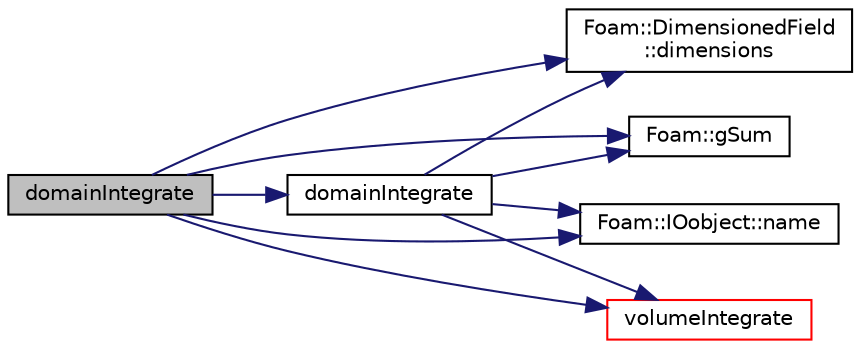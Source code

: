 digraph "domainIntegrate"
{
  bgcolor="transparent";
  edge [fontname="Helvetica",fontsize="10",labelfontname="Helvetica",labelfontsize="10"];
  node [fontname="Helvetica",fontsize="10",shape=record];
  rankdir="LR";
  Node28976 [label="domainIntegrate",height=0.2,width=0.4,color="black", fillcolor="grey75", style="filled", fontcolor="black"];
  Node28976 -> Node28977 [color="midnightblue",fontsize="10",style="solid",fontname="Helvetica"];
  Node28977 [label="Foam::DimensionedField\l::dimensions",height=0.2,width=0.4,color="black",URL="$a27497.html#a512673c2674ca2d38885f1bb5f6994fb",tooltip="Return dimensions. "];
  Node28976 -> Node28978 [color="midnightblue",fontsize="10",style="solid",fontname="Helvetica"];
  Node28978 [label="domainIntegrate",height=0.2,width=0.4,color="black",URL="$a21861.html#a97e6958677a3a619ece7528613725d84"];
  Node28978 -> Node28977 [color="midnightblue",fontsize="10",style="solid",fontname="Helvetica"];
  Node28978 -> Node28979 [color="midnightblue",fontsize="10",style="solid",fontname="Helvetica"];
  Node28979 [label="Foam::gSum",height=0.2,width=0.4,color="black",URL="$a21851.html#a11b1ebb4c53ad062332767d75ca96328"];
  Node28978 -> Node28980 [color="midnightblue",fontsize="10",style="solid",fontname="Helvetica"];
  Node28980 [label="Foam::IOobject::name",height=0.2,width=0.4,color="black",URL="$a27249.html#acc80e00a8ac919288fb55bd14cc88bf6",tooltip="Return name. "];
  Node28978 -> Node28981 [color="midnightblue",fontsize="10",style="solid",fontname="Helvetica"];
  Node28981 [label="volumeIntegrate",height=0.2,width=0.4,color="red",URL="$a21861.html#af0dee29fc0805aedd18525fad4c79edf"];
  Node28976 -> Node28979 [color="midnightblue",fontsize="10",style="solid",fontname="Helvetica"];
  Node28976 -> Node28980 [color="midnightblue",fontsize="10",style="solid",fontname="Helvetica"];
  Node28976 -> Node28981 [color="midnightblue",fontsize="10",style="solid",fontname="Helvetica"];
}
